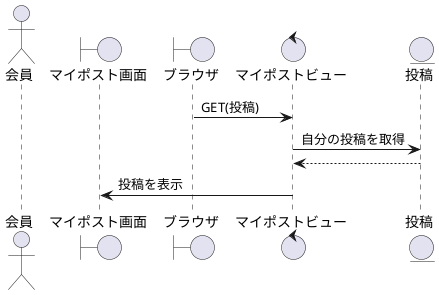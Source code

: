 @startuml KR
 
actor "会員" as user
boundary "マイポスト画面" as MyPosts
boundary "ブラウザ" as brz
control "マイポストビュー" as MyPostv
entity "投稿" as Post
 
brz -> MyPostv: GET(投稿)
MyPostv -> Post: 自分の投稿を取得
MyPostv <-- Post:
MyPosts <- MyPostv:投稿を表示
 
@enduml